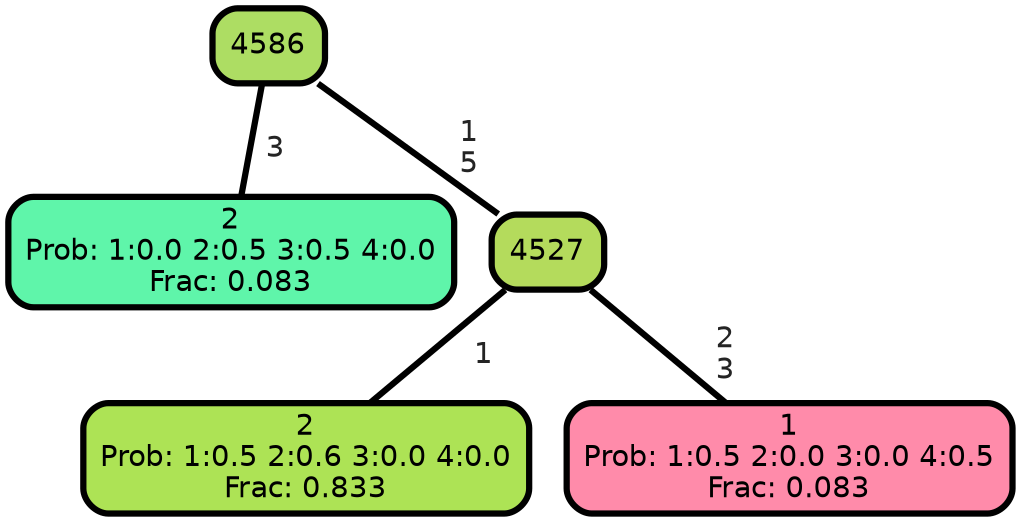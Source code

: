 graph Tree {
node [shape=box, style="filled, rounded",color="black",penwidth="3",fontcolor="black",                 fontname=helvetica] ;
graph [ranksep="0 equally", splines=straight,                 bgcolor=transparent, dpi=200] ;
edge [fontname=helvetica, fontweight=bold,fontcolor=grey14,color=black] ;
0 [label="2
Prob: 1:0.0 2:0.5 3:0.5 4:0.0
Frac: 0.083", fillcolor="#5ff5aa"] ;
1 [label="4586", fillcolor="#addd63"] ;
2 [label="2
Prob: 1:0.5 2:0.6 3:0.0 4:0.0
Frac: 0.833", fillcolor="#ade355"] ;
3 [label="4527", fillcolor="#b4db5c"] ;
4 [label="1
Prob: 1:0.5 2:0.0 3:0.0 4:0.5
Frac: 0.083", fillcolor="#ff8baa"] ;
1 -- 0 [label=" 3",penwidth=3] ;
1 -- 3 [label=" 1\n 5",penwidth=3] ;
3 -- 2 [label=" 1",penwidth=3] ;
3 -- 4 [label=" 2\n 3",penwidth=3] ;
{rank = same;}}
